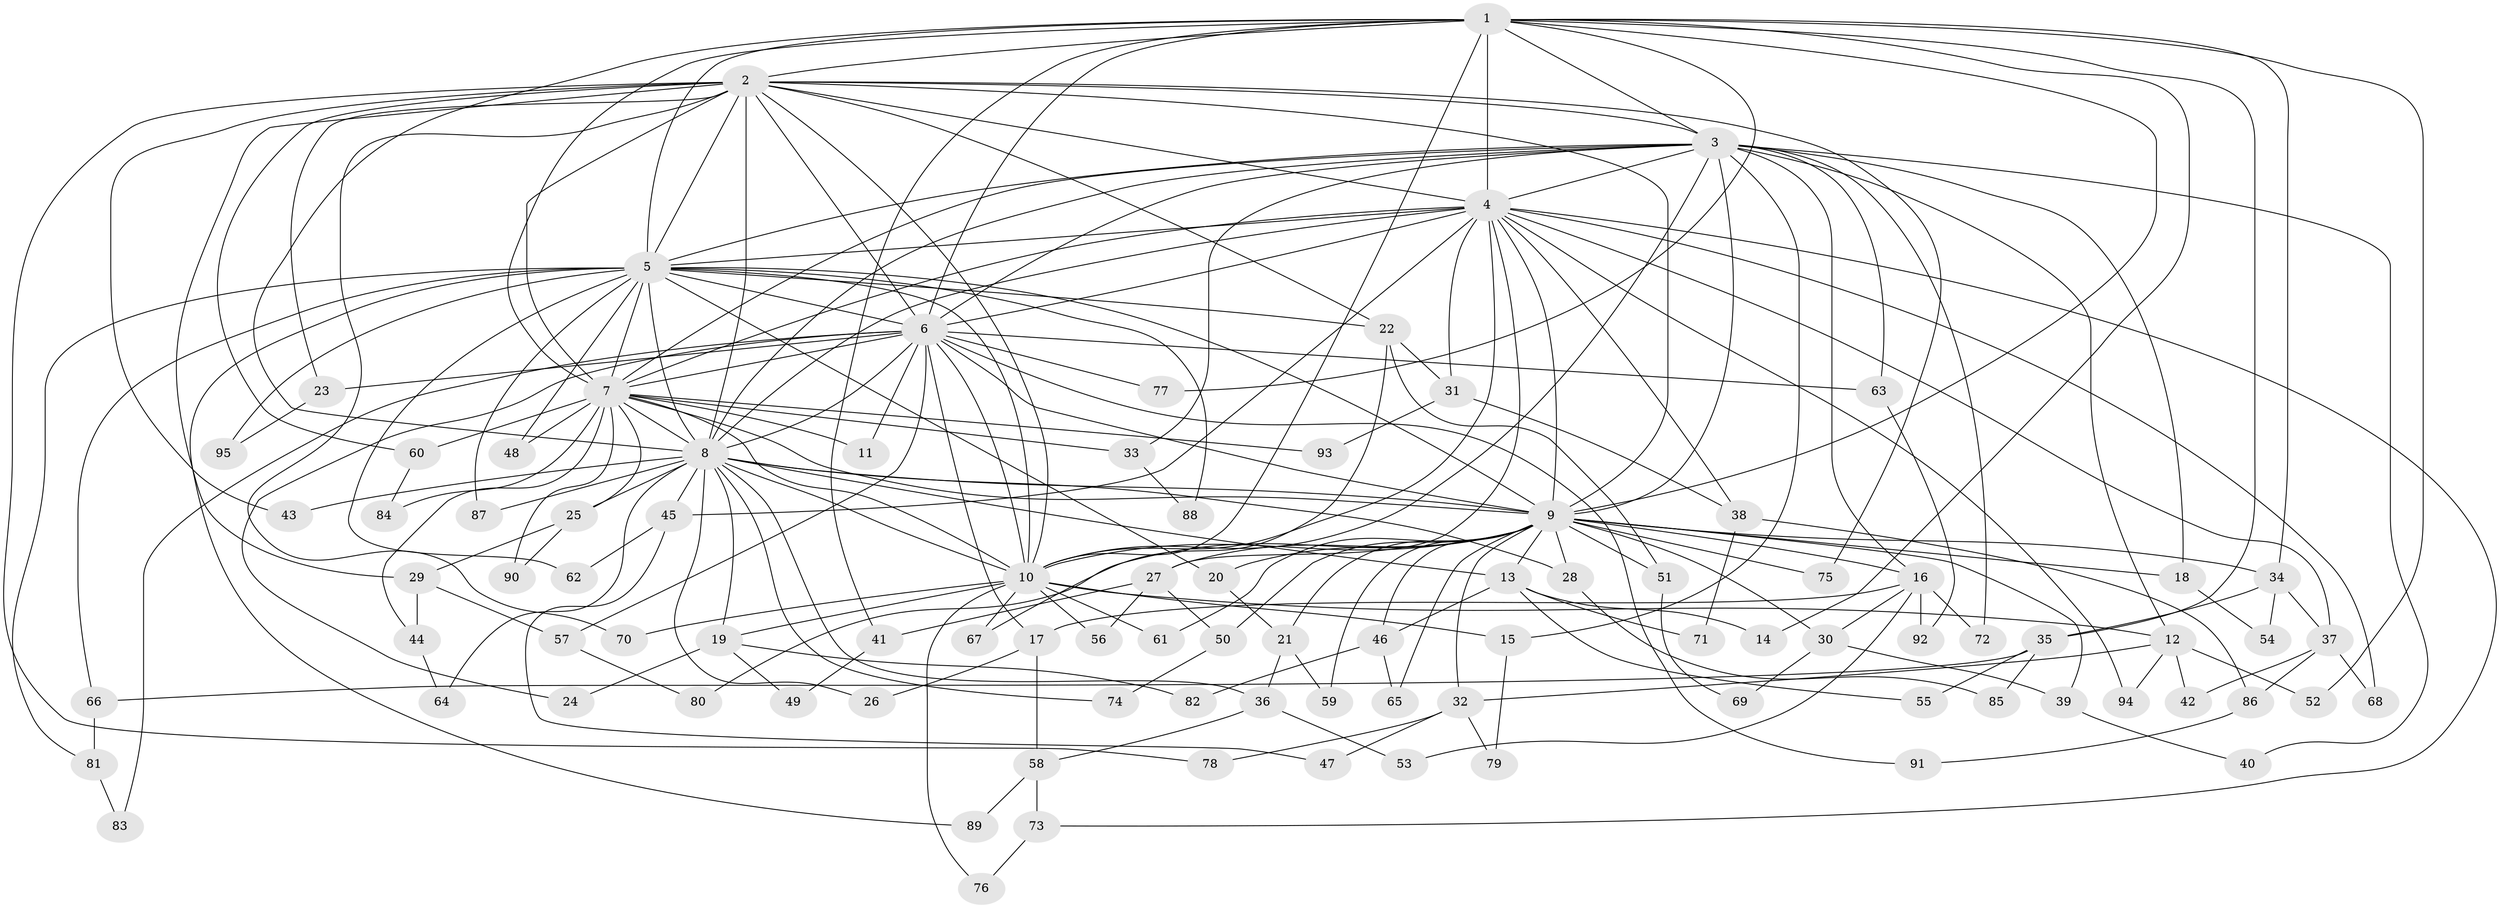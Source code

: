 // coarse degree distribution, {4: 0.12903225806451613, 3: 0.2903225806451613, 16: 0.06451612903225806, 5: 0.2903225806451613, 15: 0.03225806451612903, 20: 0.03225806451612903, 2: 0.03225806451612903, 10: 0.03225806451612903, 9: 0.03225806451612903, 6: 0.06451612903225806}
// Generated by graph-tools (version 1.1) at 2025/36/03/04/25 23:36:22]
// undirected, 95 vertices, 215 edges
graph export_dot {
  node [color=gray90,style=filled];
  1;
  2;
  3;
  4;
  5;
  6;
  7;
  8;
  9;
  10;
  11;
  12;
  13;
  14;
  15;
  16;
  17;
  18;
  19;
  20;
  21;
  22;
  23;
  24;
  25;
  26;
  27;
  28;
  29;
  30;
  31;
  32;
  33;
  34;
  35;
  36;
  37;
  38;
  39;
  40;
  41;
  42;
  43;
  44;
  45;
  46;
  47;
  48;
  49;
  50;
  51;
  52;
  53;
  54;
  55;
  56;
  57;
  58;
  59;
  60;
  61;
  62;
  63;
  64;
  65;
  66;
  67;
  68;
  69;
  70;
  71;
  72;
  73;
  74;
  75;
  76;
  77;
  78;
  79;
  80;
  81;
  82;
  83;
  84;
  85;
  86;
  87;
  88;
  89;
  90;
  91;
  92;
  93;
  94;
  95;
  1 -- 2;
  1 -- 3;
  1 -- 4;
  1 -- 5;
  1 -- 6;
  1 -- 7;
  1 -- 8;
  1 -- 9;
  1 -- 10;
  1 -- 14;
  1 -- 34;
  1 -- 35;
  1 -- 41;
  1 -- 52;
  1 -- 77;
  2 -- 3;
  2 -- 4;
  2 -- 5;
  2 -- 6;
  2 -- 7;
  2 -- 8;
  2 -- 9;
  2 -- 10;
  2 -- 22;
  2 -- 23;
  2 -- 29;
  2 -- 43;
  2 -- 60;
  2 -- 70;
  2 -- 75;
  2 -- 78;
  3 -- 4;
  3 -- 5;
  3 -- 6;
  3 -- 7;
  3 -- 8;
  3 -- 9;
  3 -- 10;
  3 -- 12;
  3 -- 15;
  3 -- 16;
  3 -- 18;
  3 -- 33;
  3 -- 40;
  3 -- 63;
  3 -- 72;
  4 -- 5;
  4 -- 6;
  4 -- 7;
  4 -- 8;
  4 -- 9;
  4 -- 10;
  4 -- 27;
  4 -- 31;
  4 -- 37;
  4 -- 38;
  4 -- 45;
  4 -- 68;
  4 -- 73;
  4 -- 94;
  5 -- 6;
  5 -- 7;
  5 -- 8;
  5 -- 9;
  5 -- 10;
  5 -- 20;
  5 -- 22;
  5 -- 48;
  5 -- 62;
  5 -- 66;
  5 -- 81;
  5 -- 87;
  5 -- 88;
  5 -- 89;
  5 -- 95;
  6 -- 7;
  6 -- 8;
  6 -- 9;
  6 -- 10;
  6 -- 11;
  6 -- 17;
  6 -- 23;
  6 -- 24;
  6 -- 57;
  6 -- 63;
  6 -- 77;
  6 -- 83;
  6 -- 91;
  7 -- 8;
  7 -- 9;
  7 -- 10;
  7 -- 11;
  7 -- 25;
  7 -- 33;
  7 -- 44;
  7 -- 48;
  7 -- 60;
  7 -- 84;
  7 -- 90;
  7 -- 93;
  8 -- 9;
  8 -- 10;
  8 -- 13;
  8 -- 19;
  8 -- 25;
  8 -- 26;
  8 -- 28;
  8 -- 36;
  8 -- 43;
  8 -- 45;
  8 -- 64;
  8 -- 74;
  8 -- 87;
  9 -- 10;
  9 -- 13;
  9 -- 16;
  9 -- 18;
  9 -- 20;
  9 -- 21;
  9 -- 27;
  9 -- 28;
  9 -- 30;
  9 -- 32;
  9 -- 34;
  9 -- 39;
  9 -- 46;
  9 -- 50;
  9 -- 51;
  9 -- 59;
  9 -- 61;
  9 -- 65;
  9 -- 75;
  9 -- 80;
  10 -- 12;
  10 -- 15;
  10 -- 19;
  10 -- 56;
  10 -- 61;
  10 -- 67;
  10 -- 70;
  10 -- 76;
  12 -- 32;
  12 -- 42;
  12 -- 52;
  12 -- 94;
  13 -- 14;
  13 -- 46;
  13 -- 55;
  13 -- 71;
  15 -- 79;
  16 -- 17;
  16 -- 30;
  16 -- 53;
  16 -- 72;
  16 -- 92;
  17 -- 26;
  17 -- 58;
  18 -- 54;
  19 -- 24;
  19 -- 49;
  19 -- 82;
  20 -- 21;
  21 -- 36;
  21 -- 59;
  22 -- 31;
  22 -- 51;
  22 -- 67;
  23 -- 95;
  25 -- 29;
  25 -- 90;
  27 -- 41;
  27 -- 50;
  27 -- 56;
  28 -- 85;
  29 -- 44;
  29 -- 57;
  30 -- 39;
  30 -- 69;
  31 -- 38;
  31 -- 93;
  32 -- 47;
  32 -- 78;
  32 -- 79;
  33 -- 88;
  34 -- 35;
  34 -- 37;
  34 -- 54;
  35 -- 55;
  35 -- 66;
  35 -- 85;
  36 -- 53;
  36 -- 58;
  37 -- 42;
  37 -- 68;
  37 -- 86;
  38 -- 71;
  38 -- 86;
  39 -- 40;
  41 -- 49;
  44 -- 64;
  45 -- 47;
  45 -- 62;
  46 -- 65;
  46 -- 82;
  50 -- 74;
  51 -- 69;
  57 -- 80;
  58 -- 73;
  58 -- 89;
  60 -- 84;
  63 -- 92;
  66 -- 81;
  73 -- 76;
  81 -- 83;
  86 -- 91;
}
